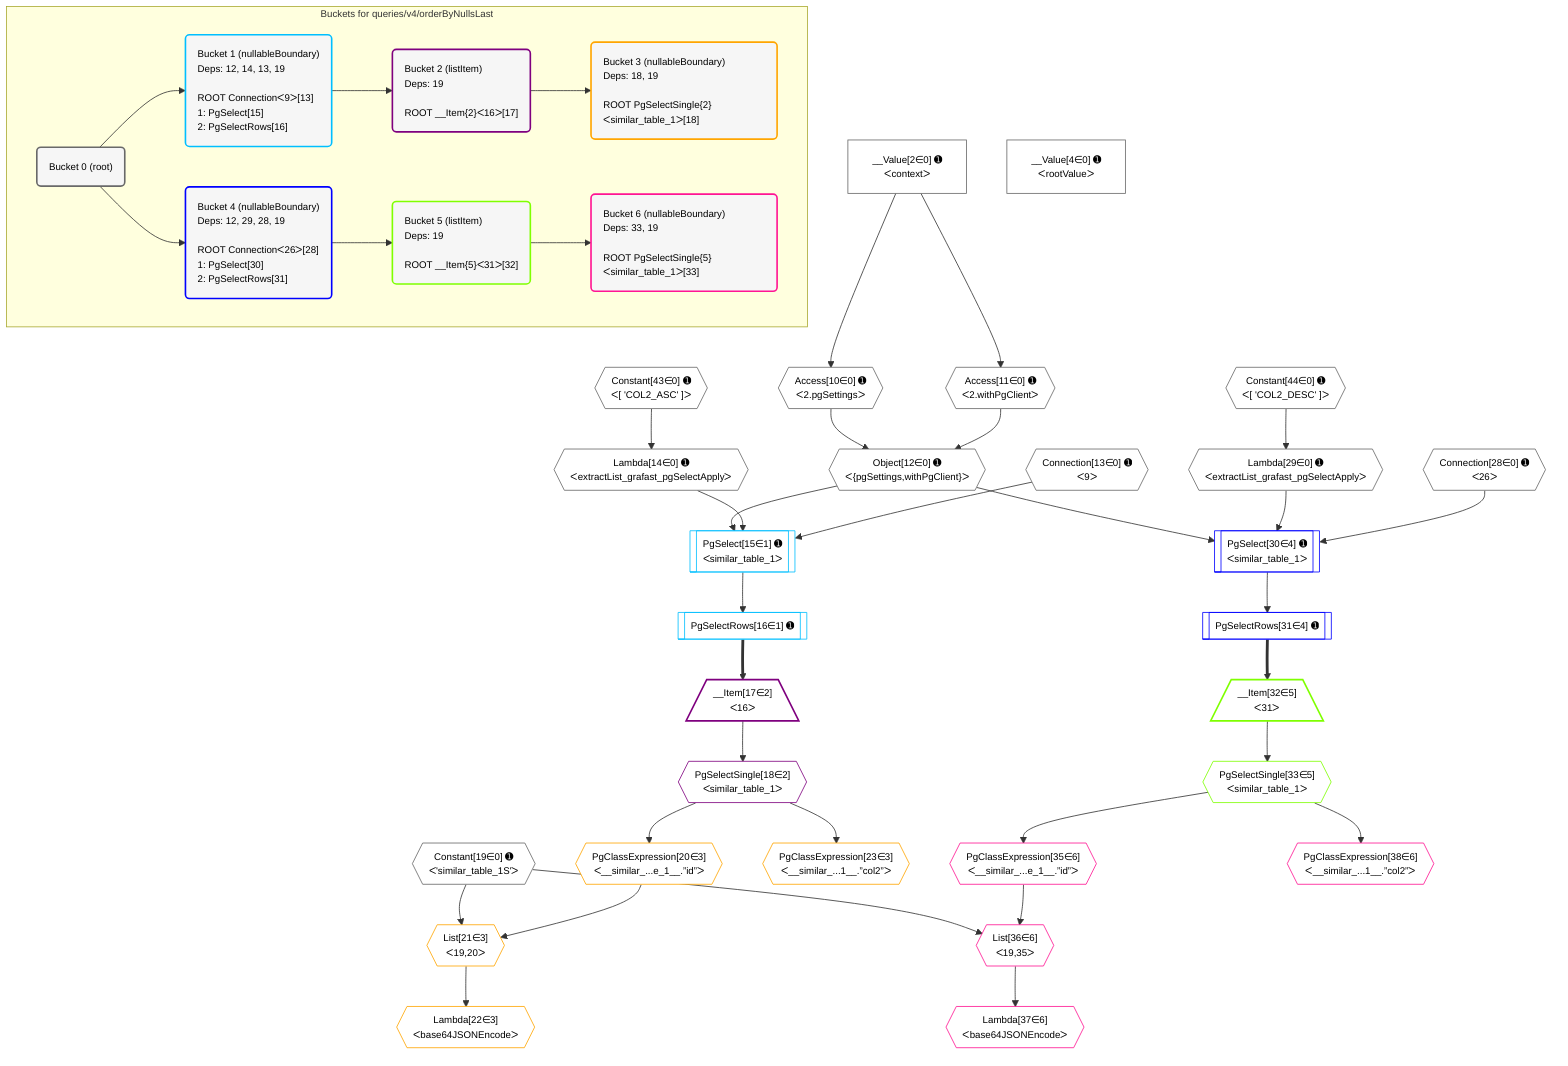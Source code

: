 %%{init: {'themeVariables': { 'fontSize': '12px'}}}%%
graph TD
    classDef path fill:#eee,stroke:#000,color:#000
    classDef plan fill:#fff,stroke-width:1px,color:#000
    classDef itemplan fill:#fff,stroke-width:2px,color:#000
    classDef unbatchedplan fill:#dff,stroke-width:1px,color:#000
    classDef sideeffectplan fill:#fcc,stroke-width:2px,color:#000
    classDef bucket fill:#f6f6f6,color:#000,stroke-width:2px,text-align:left


    %% plan dependencies
    Object12{{"Object[12∈0] ➊<br />ᐸ{pgSettings,withPgClient}ᐳ"}}:::plan
    Access10{{"Access[10∈0] ➊<br />ᐸ2.pgSettingsᐳ"}}:::plan
    Access11{{"Access[11∈0] ➊<br />ᐸ2.withPgClientᐳ"}}:::plan
    Access10 & Access11 --> Object12
    __Value2["__Value[2∈0] ➊<br />ᐸcontextᐳ"]:::plan
    __Value2 --> Access10
    __Value2 --> Access11
    Lambda14{{"Lambda[14∈0] ➊<br />ᐸextractList_grafast_pgSelectApplyᐳ"}}:::plan
    Constant43{{"Constant[43∈0] ➊<br />ᐸ[ 'COL2_ASC' ]ᐳ"}}:::plan
    Constant43 --> Lambda14
    Lambda29{{"Lambda[29∈0] ➊<br />ᐸextractList_grafast_pgSelectApplyᐳ"}}:::plan
    Constant44{{"Constant[44∈0] ➊<br />ᐸ[ 'COL2_DESC' ]ᐳ"}}:::plan
    Constant44 --> Lambda29
    __Value4["__Value[4∈0] ➊<br />ᐸrootValueᐳ"]:::plan
    Connection13{{"Connection[13∈0] ➊<br />ᐸ9ᐳ"}}:::plan
    Constant19{{"Constant[19∈0] ➊<br />ᐸ'similar_table_1S'ᐳ"}}:::plan
    Connection28{{"Connection[28∈0] ➊<br />ᐸ26ᐳ"}}:::plan
    PgSelect15[["PgSelect[15∈1] ➊<br />ᐸsimilar_table_1ᐳ"]]:::plan
    Object12 & Lambda14 & Connection13 --> PgSelect15
    PgSelectRows16[["PgSelectRows[16∈1] ➊"]]:::plan
    PgSelect15 --> PgSelectRows16
    __Item17[/"__Item[17∈2]<br />ᐸ16ᐳ"\]:::itemplan
    PgSelectRows16 ==> __Item17
    PgSelectSingle18{{"PgSelectSingle[18∈2]<br />ᐸsimilar_table_1ᐳ"}}:::plan
    __Item17 --> PgSelectSingle18
    List21{{"List[21∈3]<br />ᐸ19,20ᐳ"}}:::plan
    PgClassExpression20{{"PgClassExpression[20∈3]<br />ᐸ__similar_...e_1__.”id”ᐳ"}}:::plan
    Constant19 & PgClassExpression20 --> List21
    PgSelectSingle18 --> PgClassExpression20
    Lambda22{{"Lambda[22∈3]<br />ᐸbase64JSONEncodeᐳ"}}:::plan
    List21 --> Lambda22
    PgClassExpression23{{"PgClassExpression[23∈3]<br />ᐸ__similar_...1__.”col2”ᐳ"}}:::plan
    PgSelectSingle18 --> PgClassExpression23
    PgSelect30[["PgSelect[30∈4] ➊<br />ᐸsimilar_table_1ᐳ"]]:::plan
    Object12 & Lambda29 & Connection28 --> PgSelect30
    PgSelectRows31[["PgSelectRows[31∈4] ➊"]]:::plan
    PgSelect30 --> PgSelectRows31
    __Item32[/"__Item[32∈5]<br />ᐸ31ᐳ"\]:::itemplan
    PgSelectRows31 ==> __Item32
    PgSelectSingle33{{"PgSelectSingle[33∈5]<br />ᐸsimilar_table_1ᐳ"}}:::plan
    __Item32 --> PgSelectSingle33
    List36{{"List[36∈6]<br />ᐸ19,35ᐳ"}}:::plan
    PgClassExpression35{{"PgClassExpression[35∈6]<br />ᐸ__similar_...e_1__.”id”ᐳ"}}:::plan
    Constant19 & PgClassExpression35 --> List36
    PgSelectSingle33 --> PgClassExpression35
    Lambda37{{"Lambda[37∈6]<br />ᐸbase64JSONEncodeᐳ"}}:::plan
    List36 --> Lambda37
    PgClassExpression38{{"PgClassExpression[38∈6]<br />ᐸ__similar_...1__.”col2”ᐳ"}}:::plan
    PgSelectSingle33 --> PgClassExpression38

    %% define steps

    subgraph "Buckets for queries/v4/orderByNullsLast"
    Bucket0("Bucket 0 (root)"):::bucket
    classDef bucket0 stroke:#696969
    class Bucket0,__Value2,__Value4,Access10,Access11,Object12,Connection13,Lambda14,Constant19,Connection28,Lambda29,Constant43,Constant44 bucket0
    Bucket1("Bucket 1 (nullableBoundary)<br />Deps: 12, 14, 13, 19<br /><br />ROOT Connectionᐸ9ᐳ[13]<br />1: PgSelect[15]<br />2: PgSelectRows[16]"):::bucket
    classDef bucket1 stroke:#00bfff
    class Bucket1,PgSelect15,PgSelectRows16 bucket1
    Bucket2("Bucket 2 (listItem)<br />Deps: 19<br /><br />ROOT __Item{2}ᐸ16ᐳ[17]"):::bucket
    classDef bucket2 stroke:#7f007f
    class Bucket2,__Item17,PgSelectSingle18 bucket2
    Bucket3("Bucket 3 (nullableBoundary)<br />Deps: 18, 19<br /><br />ROOT PgSelectSingle{2}ᐸsimilar_table_1ᐳ[18]"):::bucket
    classDef bucket3 stroke:#ffa500
    class Bucket3,PgClassExpression20,List21,Lambda22,PgClassExpression23 bucket3
    Bucket4("Bucket 4 (nullableBoundary)<br />Deps: 12, 29, 28, 19<br /><br />ROOT Connectionᐸ26ᐳ[28]<br />1: PgSelect[30]<br />2: PgSelectRows[31]"):::bucket
    classDef bucket4 stroke:#0000ff
    class Bucket4,PgSelect30,PgSelectRows31 bucket4
    Bucket5("Bucket 5 (listItem)<br />Deps: 19<br /><br />ROOT __Item{5}ᐸ31ᐳ[32]"):::bucket
    classDef bucket5 stroke:#7fff00
    class Bucket5,__Item32,PgSelectSingle33 bucket5
    Bucket6("Bucket 6 (nullableBoundary)<br />Deps: 33, 19<br /><br />ROOT PgSelectSingle{5}ᐸsimilar_table_1ᐳ[33]"):::bucket
    classDef bucket6 stroke:#ff1493
    class Bucket6,PgClassExpression35,List36,Lambda37,PgClassExpression38 bucket6
    Bucket0 --> Bucket1 & Bucket4
    Bucket1 --> Bucket2
    Bucket2 --> Bucket3
    Bucket4 --> Bucket5
    Bucket5 --> Bucket6
    end